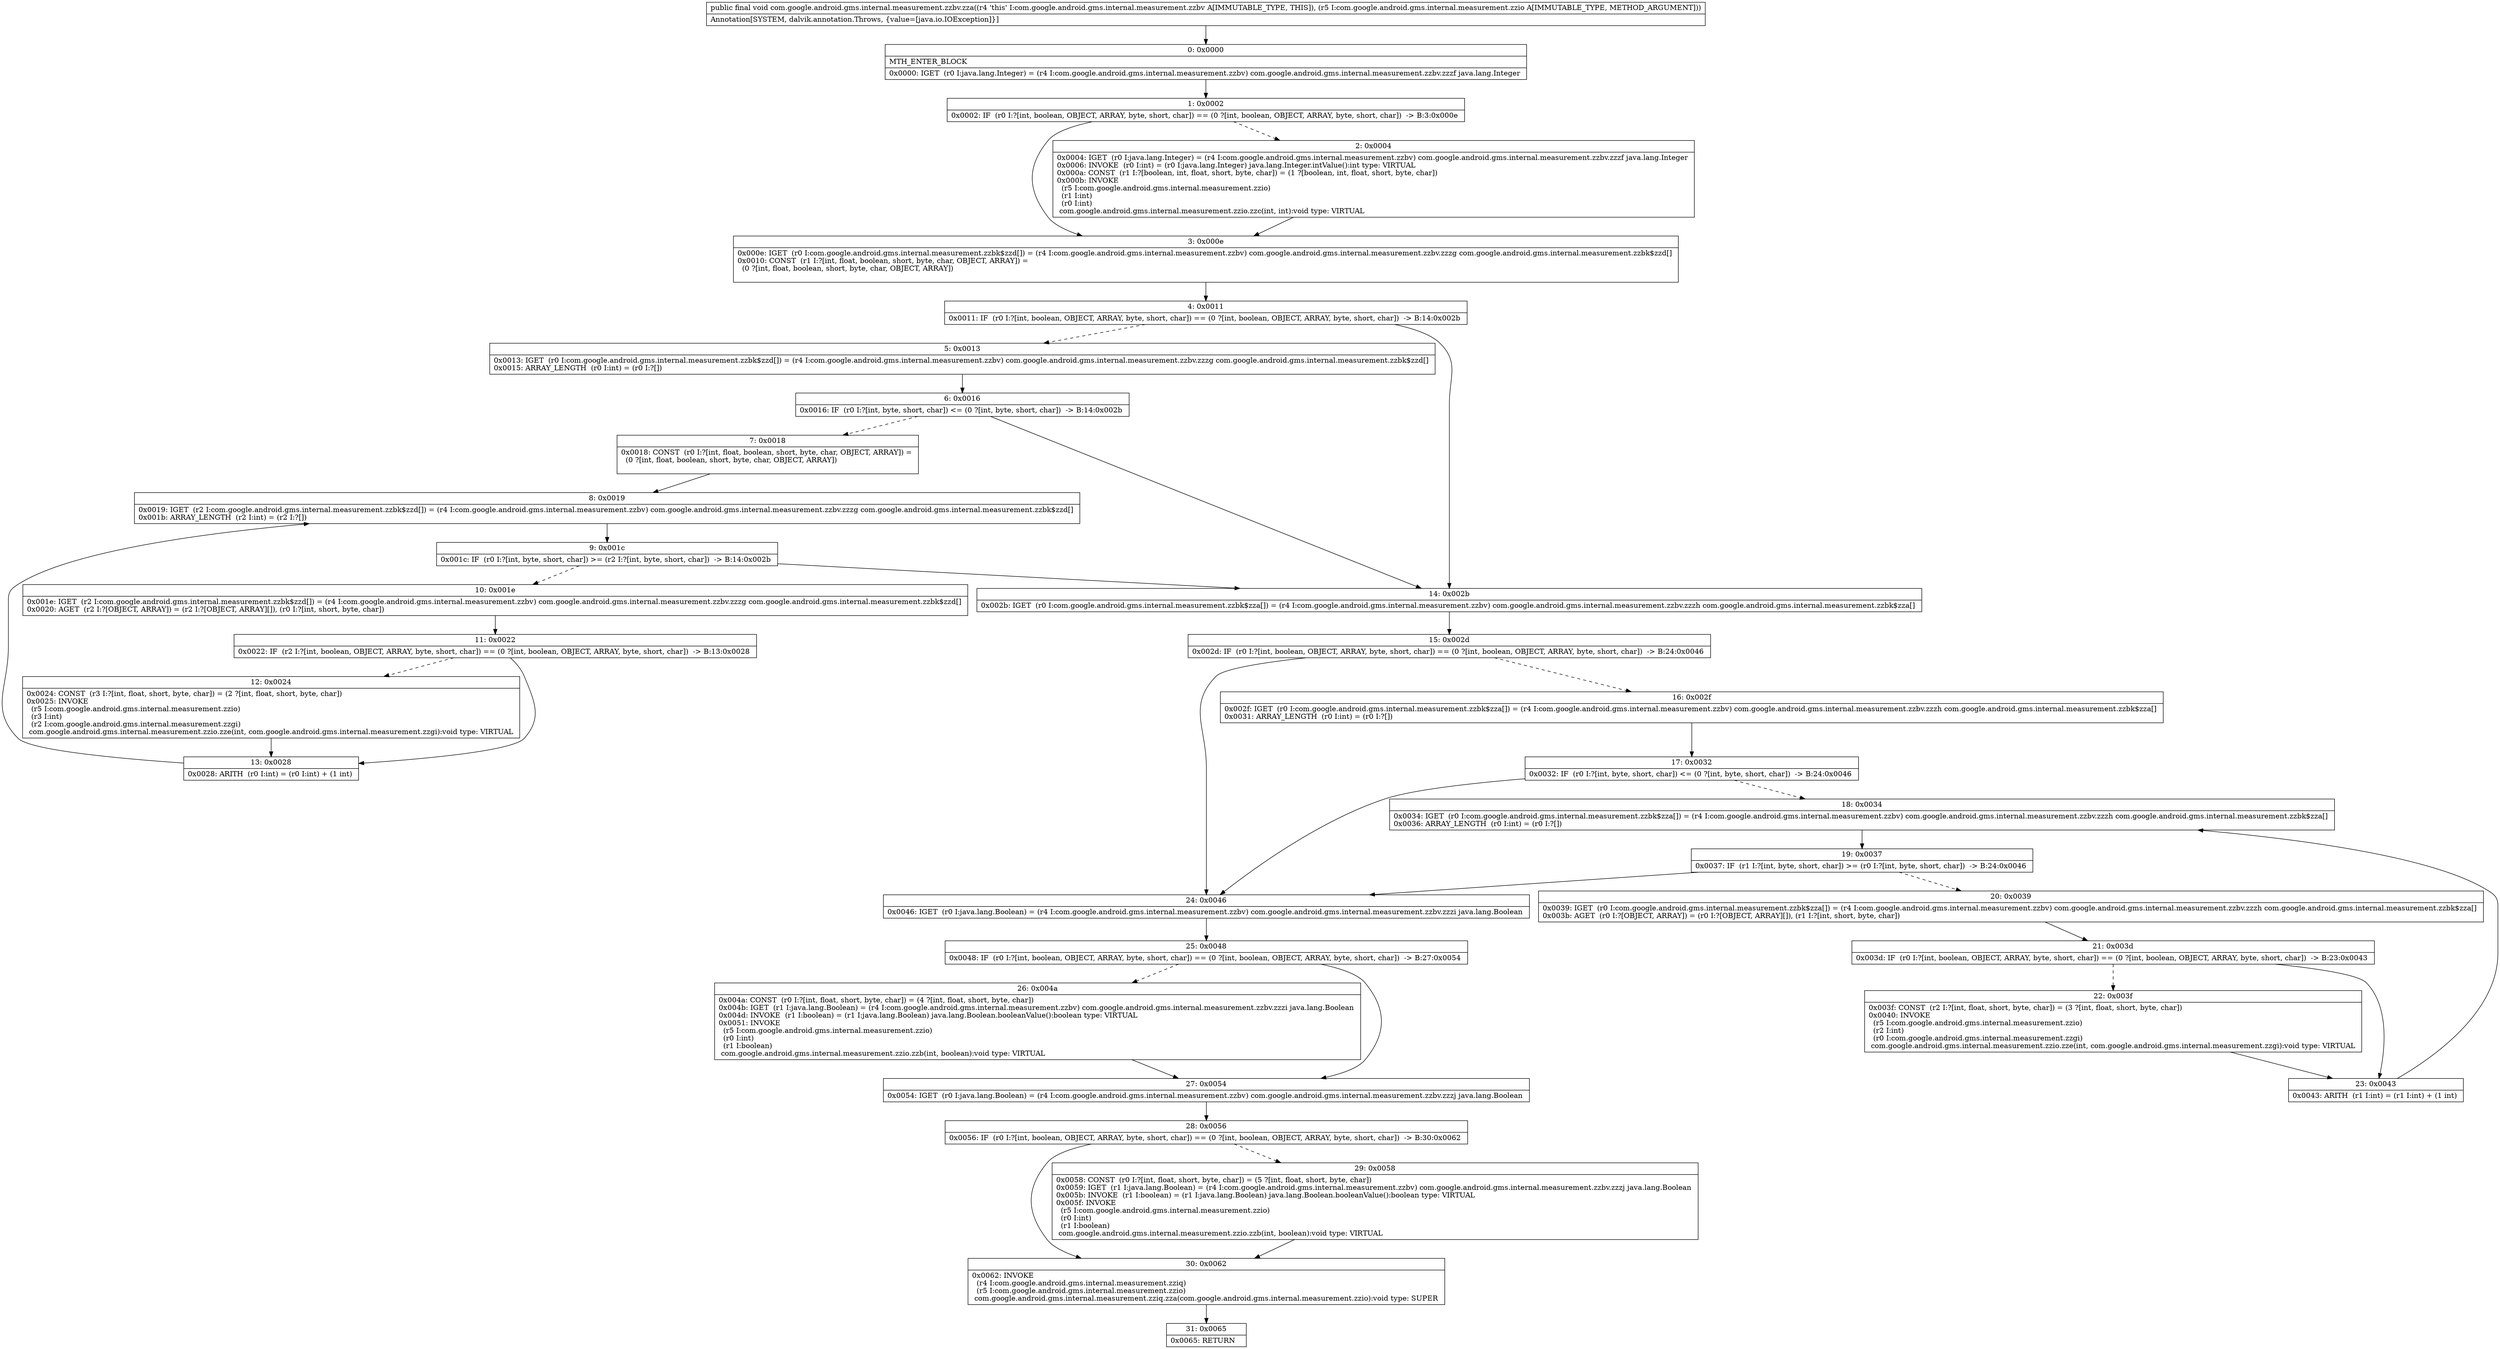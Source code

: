 digraph "CFG forcom.google.android.gms.internal.measurement.zzbv.zza(Lcom\/google\/android\/gms\/internal\/measurement\/zzio;)V" {
Node_0 [shape=record,label="{0\:\ 0x0000|MTH_ENTER_BLOCK\l|0x0000: IGET  (r0 I:java.lang.Integer) = (r4 I:com.google.android.gms.internal.measurement.zzbv) com.google.android.gms.internal.measurement.zzbv.zzzf java.lang.Integer \l}"];
Node_1 [shape=record,label="{1\:\ 0x0002|0x0002: IF  (r0 I:?[int, boolean, OBJECT, ARRAY, byte, short, char]) == (0 ?[int, boolean, OBJECT, ARRAY, byte, short, char])  \-\> B:3:0x000e \l}"];
Node_2 [shape=record,label="{2\:\ 0x0004|0x0004: IGET  (r0 I:java.lang.Integer) = (r4 I:com.google.android.gms.internal.measurement.zzbv) com.google.android.gms.internal.measurement.zzbv.zzzf java.lang.Integer \l0x0006: INVOKE  (r0 I:int) = (r0 I:java.lang.Integer) java.lang.Integer.intValue():int type: VIRTUAL \l0x000a: CONST  (r1 I:?[boolean, int, float, short, byte, char]) = (1 ?[boolean, int, float, short, byte, char]) \l0x000b: INVOKE  \l  (r5 I:com.google.android.gms.internal.measurement.zzio)\l  (r1 I:int)\l  (r0 I:int)\l com.google.android.gms.internal.measurement.zzio.zzc(int, int):void type: VIRTUAL \l}"];
Node_3 [shape=record,label="{3\:\ 0x000e|0x000e: IGET  (r0 I:com.google.android.gms.internal.measurement.zzbk$zzd[]) = (r4 I:com.google.android.gms.internal.measurement.zzbv) com.google.android.gms.internal.measurement.zzbv.zzzg com.google.android.gms.internal.measurement.zzbk$zzd[] \l0x0010: CONST  (r1 I:?[int, float, boolean, short, byte, char, OBJECT, ARRAY]) = \l  (0 ?[int, float, boolean, short, byte, char, OBJECT, ARRAY])\l \l}"];
Node_4 [shape=record,label="{4\:\ 0x0011|0x0011: IF  (r0 I:?[int, boolean, OBJECT, ARRAY, byte, short, char]) == (0 ?[int, boolean, OBJECT, ARRAY, byte, short, char])  \-\> B:14:0x002b \l}"];
Node_5 [shape=record,label="{5\:\ 0x0013|0x0013: IGET  (r0 I:com.google.android.gms.internal.measurement.zzbk$zzd[]) = (r4 I:com.google.android.gms.internal.measurement.zzbv) com.google.android.gms.internal.measurement.zzbv.zzzg com.google.android.gms.internal.measurement.zzbk$zzd[] \l0x0015: ARRAY_LENGTH  (r0 I:int) = (r0 I:?[]) \l}"];
Node_6 [shape=record,label="{6\:\ 0x0016|0x0016: IF  (r0 I:?[int, byte, short, char]) \<= (0 ?[int, byte, short, char])  \-\> B:14:0x002b \l}"];
Node_7 [shape=record,label="{7\:\ 0x0018|0x0018: CONST  (r0 I:?[int, float, boolean, short, byte, char, OBJECT, ARRAY]) = \l  (0 ?[int, float, boolean, short, byte, char, OBJECT, ARRAY])\l \l}"];
Node_8 [shape=record,label="{8\:\ 0x0019|0x0019: IGET  (r2 I:com.google.android.gms.internal.measurement.zzbk$zzd[]) = (r4 I:com.google.android.gms.internal.measurement.zzbv) com.google.android.gms.internal.measurement.zzbv.zzzg com.google.android.gms.internal.measurement.zzbk$zzd[] \l0x001b: ARRAY_LENGTH  (r2 I:int) = (r2 I:?[]) \l}"];
Node_9 [shape=record,label="{9\:\ 0x001c|0x001c: IF  (r0 I:?[int, byte, short, char]) \>= (r2 I:?[int, byte, short, char])  \-\> B:14:0x002b \l}"];
Node_10 [shape=record,label="{10\:\ 0x001e|0x001e: IGET  (r2 I:com.google.android.gms.internal.measurement.zzbk$zzd[]) = (r4 I:com.google.android.gms.internal.measurement.zzbv) com.google.android.gms.internal.measurement.zzbv.zzzg com.google.android.gms.internal.measurement.zzbk$zzd[] \l0x0020: AGET  (r2 I:?[OBJECT, ARRAY]) = (r2 I:?[OBJECT, ARRAY][]), (r0 I:?[int, short, byte, char]) \l}"];
Node_11 [shape=record,label="{11\:\ 0x0022|0x0022: IF  (r2 I:?[int, boolean, OBJECT, ARRAY, byte, short, char]) == (0 ?[int, boolean, OBJECT, ARRAY, byte, short, char])  \-\> B:13:0x0028 \l}"];
Node_12 [shape=record,label="{12\:\ 0x0024|0x0024: CONST  (r3 I:?[int, float, short, byte, char]) = (2 ?[int, float, short, byte, char]) \l0x0025: INVOKE  \l  (r5 I:com.google.android.gms.internal.measurement.zzio)\l  (r3 I:int)\l  (r2 I:com.google.android.gms.internal.measurement.zzgi)\l com.google.android.gms.internal.measurement.zzio.zze(int, com.google.android.gms.internal.measurement.zzgi):void type: VIRTUAL \l}"];
Node_13 [shape=record,label="{13\:\ 0x0028|0x0028: ARITH  (r0 I:int) = (r0 I:int) + (1 int) \l}"];
Node_14 [shape=record,label="{14\:\ 0x002b|0x002b: IGET  (r0 I:com.google.android.gms.internal.measurement.zzbk$zza[]) = (r4 I:com.google.android.gms.internal.measurement.zzbv) com.google.android.gms.internal.measurement.zzbv.zzzh com.google.android.gms.internal.measurement.zzbk$zza[] \l}"];
Node_15 [shape=record,label="{15\:\ 0x002d|0x002d: IF  (r0 I:?[int, boolean, OBJECT, ARRAY, byte, short, char]) == (0 ?[int, boolean, OBJECT, ARRAY, byte, short, char])  \-\> B:24:0x0046 \l}"];
Node_16 [shape=record,label="{16\:\ 0x002f|0x002f: IGET  (r0 I:com.google.android.gms.internal.measurement.zzbk$zza[]) = (r4 I:com.google.android.gms.internal.measurement.zzbv) com.google.android.gms.internal.measurement.zzbv.zzzh com.google.android.gms.internal.measurement.zzbk$zza[] \l0x0031: ARRAY_LENGTH  (r0 I:int) = (r0 I:?[]) \l}"];
Node_17 [shape=record,label="{17\:\ 0x0032|0x0032: IF  (r0 I:?[int, byte, short, char]) \<= (0 ?[int, byte, short, char])  \-\> B:24:0x0046 \l}"];
Node_18 [shape=record,label="{18\:\ 0x0034|0x0034: IGET  (r0 I:com.google.android.gms.internal.measurement.zzbk$zza[]) = (r4 I:com.google.android.gms.internal.measurement.zzbv) com.google.android.gms.internal.measurement.zzbv.zzzh com.google.android.gms.internal.measurement.zzbk$zza[] \l0x0036: ARRAY_LENGTH  (r0 I:int) = (r0 I:?[]) \l}"];
Node_19 [shape=record,label="{19\:\ 0x0037|0x0037: IF  (r1 I:?[int, byte, short, char]) \>= (r0 I:?[int, byte, short, char])  \-\> B:24:0x0046 \l}"];
Node_20 [shape=record,label="{20\:\ 0x0039|0x0039: IGET  (r0 I:com.google.android.gms.internal.measurement.zzbk$zza[]) = (r4 I:com.google.android.gms.internal.measurement.zzbv) com.google.android.gms.internal.measurement.zzbv.zzzh com.google.android.gms.internal.measurement.zzbk$zza[] \l0x003b: AGET  (r0 I:?[OBJECT, ARRAY]) = (r0 I:?[OBJECT, ARRAY][]), (r1 I:?[int, short, byte, char]) \l}"];
Node_21 [shape=record,label="{21\:\ 0x003d|0x003d: IF  (r0 I:?[int, boolean, OBJECT, ARRAY, byte, short, char]) == (0 ?[int, boolean, OBJECT, ARRAY, byte, short, char])  \-\> B:23:0x0043 \l}"];
Node_22 [shape=record,label="{22\:\ 0x003f|0x003f: CONST  (r2 I:?[int, float, short, byte, char]) = (3 ?[int, float, short, byte, char]) \l0x0040: INVOKE  \l  (r5 I:com.google.android.gms.internal.measurement.zzio)\l  (r2 I:int)\l  (r0 I:com.google.android.gms.internal.measurement.zzgi)\l com.google.android.gms.internal.measurement.zzio.zze(int, com.google.android.gms.internal.measurement.zzgi):void type: VIRTUAL \l}"];
Node_23 [shape=record,label="{23\:\ 0x0043|0x0043: ARITH  (r1 I:int) = (r1 I:int) + (1 int) \l}"];
Node_24 [shape=record,label="{24\:\ 0x0046|0x0046: IGET  (r0 I:java.lang.Boolean) = (r4 I:com.google.android.gms.internal.measurement.zzbv) com.google.android.gms.internal.measurement.zzbv.zzzi java.lang.Boolean \l}"];
Node_25 [shape=record,label="{25\:\ 0x0048|0x0048: IF  (r0 I:?[int, boolean, OBJECT, ARRAY, byte, short, char]) == (0 ?[int, boolean, OBJECT, ARRAY, byte, short, char])  \-\> B:27:0x0054 \l}"];
Node_26 [shape=record,label="{26\:\ 0x004a|0x004a: CONST  (r0 I:?[int, float, short, byte, char]) = (4 ?[int, float, short, byte, char]) \l0x004b: IGET  (r1 I:java.lang.Boolean) = (r4 I:com.google.android.gms.internal.measurement.zzbv) com.google.android.gms.internal.measurement.zzbv.zzzi java.lang.Boolean \l0x004d: INVOKE  (r1 I:boolean) = (r1 I:java.lang.Boolean) java.lang.Boolean.booleanValue():boolean type: VIRTUAL \l0x0051: INVOKE  \l  (r5 I:com.google.android.gms.internal.measurement.zzio)\l  (r0 I:int)\l  (r1 I:boolean)\l com.google.android.gms.internal.measurement.zzio.zzb(int, boolean):void type: VIRTUAL \l}"];
Node_27 [shape=record,label="{27\:\ 0x0054|0x0054: IGET  (r0 I:java.lang.Boolean) = (r4 I:com.google.android.gms.internal.measurement.zzbv) com.google.android.gms.internal.measurement.zzbv.zzzj java.lang.Boolean \l}"];
Node_28 [shape=record,label="{28\:\ 0x0056|0x0056: IF  (r0 I:?[int, boolean, OBJECT, ARRAY, byte, short, char]) == (0 ?[int, boolean, OBJECT, ARRAY, byte, short, char])  \-\> B:30:0x0062 \l}"];
Node_29 [shape=record,label="{29\:\ 0x0058|0x0058: CONST  (r0 I:?[int, float, short, byte, char]) = (5 ?[int, float, short, byte, char]) \l0x0059: IGET  (r1 I:java.lang.Boolean) = (r4 I:com.google.android.gms.internal.measurement.zzbv) com.google.android.gms.internal.measurement.zzbv.zzzj java.lang.Boolean \l0x005b: INVOKE  (r1 I:boolean) = (r1 I:java.lang.Boolean) java.lang.Boolean.booleanValue():boolean type: VIRTUAL \l0x005f: INVOKE  \l  (r5 I:com.google.android.gms.internal.measurement.zzio)\l  (r0 I:int)\l  (r1 I:boolean)\l com.google.android.gms.internal.measurement.zzio.zzb(int, boolean):void type: VIRTUAL \l}"];
Node_30 [shape=record,label="{30\:\ 0x0062|0x0062: INVOKE  \l  (r4 I:com.google.android.gms.internal.measurement.zziq)\l  (r5 I:com.google.android.gms.internal.measurement.zzio)\l com.google.android.gms.internal.measurement.zziq.zza(com.google.android.gms.internal.measurement.zzio):void type: SUPER \l}"];
Node_31 [shape=record,label="{31\:\ 0x0065|0x0065: RETURN   \l}"];
MethodNode[shape=record,label="{public final void com.google.android.gms.internal.measurement.zzbv.zza((r4 'this' I:com.google.android.gms.internal.measurement.zzbv A[IMMUTABLE_TYPE, THIS]), (r5 I:com.google.android.gms.internal.measurement.zzio A[IMMUTABLE_TYPE, METHOD_ARGUMENT]))  | Annotation[SYSTEM, dalvik.annotation.Throws, \{value=[java.io.IOException]\}]\l}"];
MethodNode -> Node_0;
Node_0 -> Node_1;
Node_1 -> Node_2[style=dashed];
Node_1 -> Node_3;
Node_2 -> Node_3;
Node_3 -> Node_4;
Node_4 -> Node_5[style=dashed];
Node_4 -> Node_14;
Node_5 -> Node_6;
Node_6 -> Node_7[style=dashed];
Node_6 -> Node_14;
Node_7 -> Node_8;
Node_8 -> Node_9;
Node_9 -> Node_10[style=dashed];
Node_9 -> Node_14;
Node_10 -> Node_11;
Node_11 -> Node_12[style=dashed];
Node_11 -> Node_13;
Node_12 -> Node_13;
Node_13 -> Node_8;
Node_14 -> Node_15;
Node_15 -> Node_16[style=dashed];
Node_15 -> Node_24;
Node_16 -> Node_17;
Node_17 -> Node_18[style=dashed];
Node_17 -> Node_24;
Node_18 -> Node_19;
Node_19 -> Node_20[style=dashed];
Node_19 -> Node_24;
Node_20 -> Node_21;
Node_21 -> Node_22[style=dashed];
Node_21 -> Node_23;
Node_22 -> Node_23;
Node_23 -> Node_18;
Node_24 -> Node_25;
Node_25 -> Node_26[style=dashed];
Node_25 -> Node_27;
Node_26 -> Node_27;
Node_27 -> Node_28;
Node_28 -> Node_29[style=dashed];
Node_28 -> Node_30;
Node_29 -> Node_30;
Node_30 -> Node_31;
}

